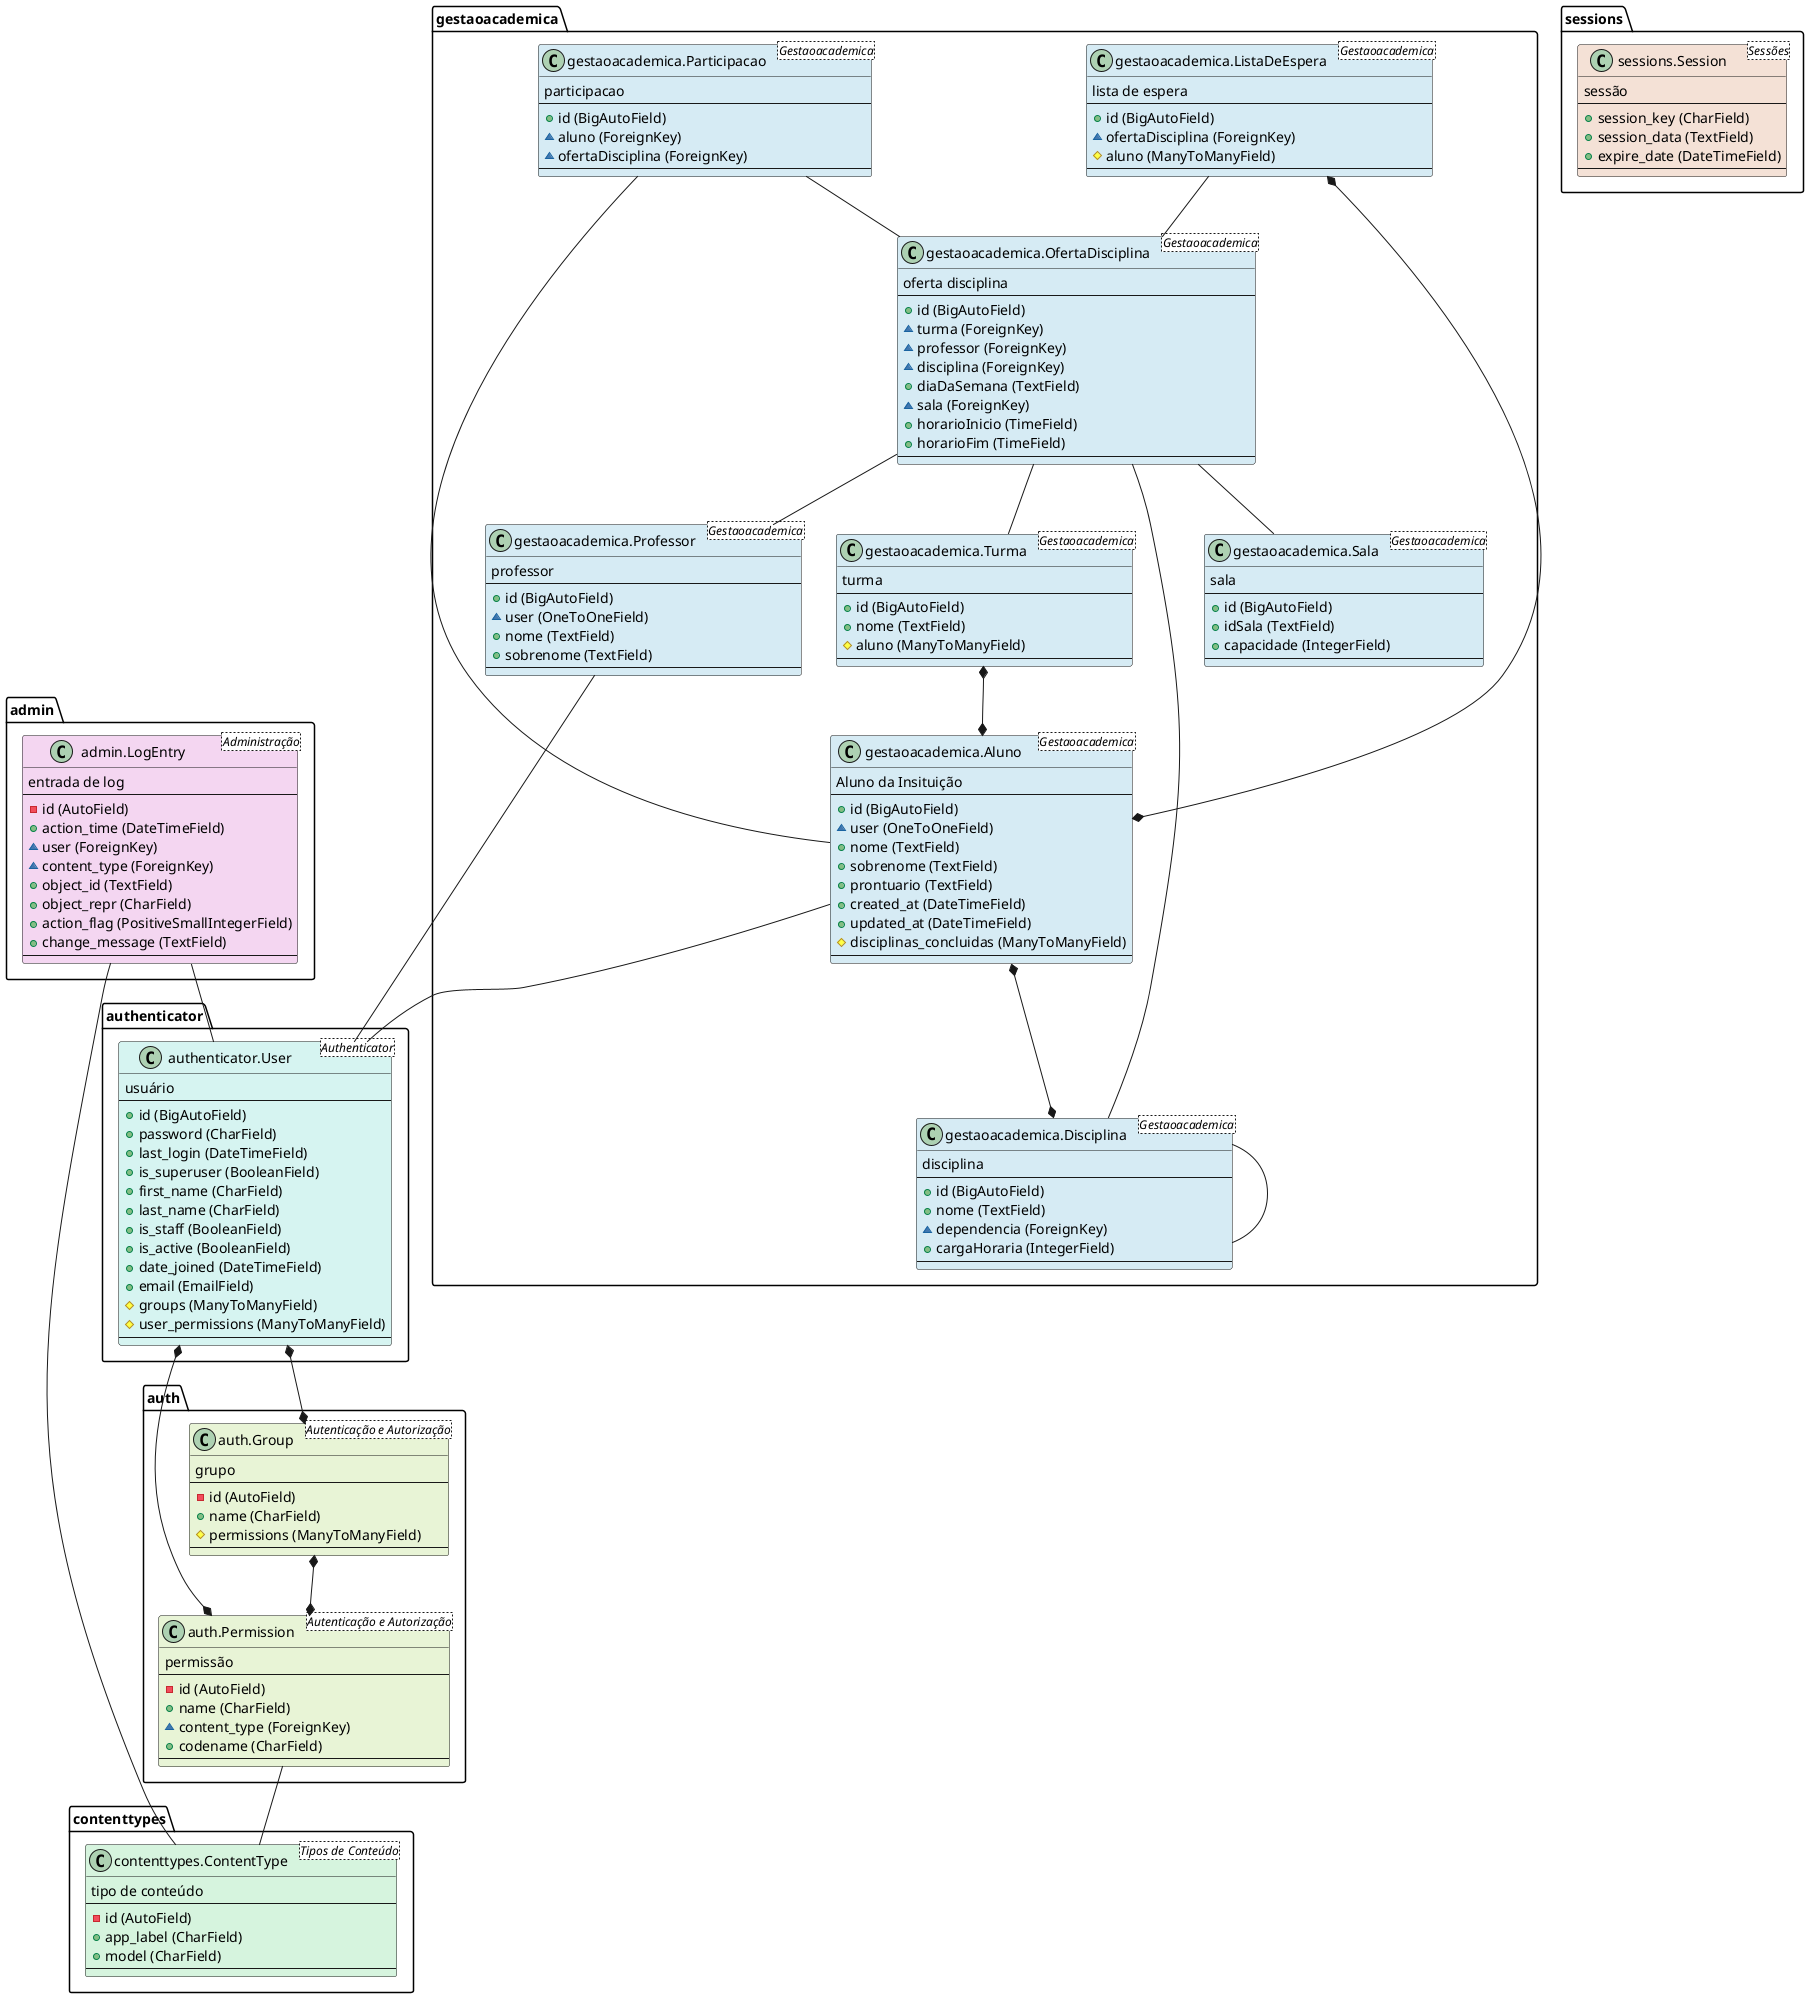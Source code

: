 @startuml 
class "authenticator.User <Authenticator>" as authenticator.User #d6f4f1 {
    usuário
    --
    + id (BigAutoField)
    + password (CharField)
    + last_login (DateTimeField)
    + is_superuser (BooleanField)
    + first_name (CharField)
    + last_name (CharField)
    + is_staff (BooleanField)
    + is_active (BooleanField)
    + date_joined (DateTimeField)
    + email (EmailField)
    # groups (ManyToManyField)
    # user_permissions (ManyToManyField)
    --
}
authenticator.User *--* auth.Group
authenticator.User *--* auth.Permission


class "admin.LogEntry <Administração>" as admin.LogEntry #f4d6f1 {
    entrada de log
    --
    - id (AutoField)
    + action_time (DateTimeField)
    ~ user (ForeignKey)
    ~ content_type (ForeignKey)
    + object_id (TextField)
    + object_repr (CharField)
    + action_flag (PositiveSmallIntegerField)
    + change_message (TextField)
    --
}
admin.LogEntry -- authenticator.User
admin.LogEntry -- contenttypes.ContentType


class "auth.Permission <Autenticação e Autorização>" as auth.Permission #e8f4d6 {
    permissão
    --
    - id (AutoField)
    + name (CharField)
    ~ content_type (ForeignKey)
    + codename (CharField)
    --
}
auth.Permission -- contenttypes.ContentType


class "auth.Group <Autenticação e Autorização>" as auth.Group #e8f4d6 {
    grupo
    --
    - id (AutoField)
    + name (CharField)
    # permissions (ManyToManyField)
    --
}
auth.Group *--* auth.Permission


class "contenttypes.ContentType <Tipos de Conteúdo>" as contenttypes.ContentType #d6f4de {
    tipo de conteúdo
    --
    - id (AutoField)
    + app_label (CharField)
    + model (CharField)
    --
}


class "sessions.Session <Sessões>" as sessions.Session #f4e1d6 {
    sessão
    --
    + session_key (CharField)
    + session_data (TextField)
    + expire_date (DateTimeField)
    --
}


class "gestaoacademica.Disciplina <Gestaoacademica>" as gestaoacademica.Disciplina #d6ebf4 {
    disciplina
    --
    + id (BigAutoField)
    + nome (TextField)
    ~ dependencia (ForeignKey)
    + cargaHoraria (IntegerField)
    --
}
gestaoacademica.Disciplina -- gestaoacademica.Disciplina


class "gestaoacademica.Aluno <Gestaoacademica>" as gestaoacademica.Aluno #d6ebf4 {
    Aluno da Insituição
    --
    + id (BigAutoField)
    ~ user (OneToOneField)
    + nome (TextField)
    + sobrenome (TextField)
    + prontuario (TextField)
    + created_at (DateTimeField)
    + updated_at (DateTimeField)
    # disciplinas_concluidas (ManyToManyField)
    --
}
gestaoacademica.Aluno -- authenticator.User
gestaoacademica.Aluno *--* gestaoacademica.Disciplina


class "gestaoacademica.Professor <Gestaoacademica>" as gestaoacademica.Professor #d6ebf4 {
    professor
    --
    + id (BigAutoField)
    ~ user (OneToOneField)
    + nome (TextField)
    + sobrenome (TextField)
    --
}
gestaoacademica.Professor -- authenticator.User


class "gestaoacademica.Turma <Gestaoacademica>" as gestaoacademica.Turma #d6ebf4 {
    turma
    --
    + id (BigAutoField)
    + nome (TextField)
    # aluno (ManyToManyField)
    --
}
gestaoacademica.Turma *--* gestaoacademica.Aluno


class "gestaoacademica.Sala <Gestaoacademica>" as gestaoacademica.Sala #d6ebf4 {
    sala
    --
    + id (BigAutoField)
    + idSala (TextField)
    + capacidade (IntegerField)
    --
}


class "gestaoacademica.OfertaDisciplina <Gestaoacademica>" as gestaoacademica.OfertaDisciplina #d6ebf4 {
    oferta disciplina
    --
    + id (BigAutoField)
    ~ turma (ForeignKey)
    ~ professor (ForeignKey)
    ~ disciplina (ForeignKey)
    + diaDaSemana (TextField)
    ~ sala (ForeignKey)
    + horarioInicio (TimeField)
    + horarioFim (TimeField)
    --
}
gestaoacademica.OfertaDisciplina -- gestaoacademica.Turma
gestaoacademica.OfertaDisciplina -- gestaoacademica.Professor
gestaoacademica.OfertaDisciplina -- gestaoacademica.Disciplina
gestaoacademica.OfertaDisciplina -- gestaoacademica.Sala


class "gestaoacademica.Participacao <Gestaoacademica>" as gestaoacademica.Participacao #d6ebf4 {
    participacao
    --
    + id (BigAutoField)
    ~ aluno (ForeignKey)
    ~ ofertaDisciplina (ForeignKey)
    --
}
gestaoacademica.Participacao -- gestaoacademica.Aluno
gestaoacademica.Participacao -- gestaoacademica.OfertaDisciplina


class "gestaoacademica.ListaDeEspera <Gestaoacademica>" as gestaoacademica.ListaDeEspera #d6ebf4 {
    lista de espera
    --
    + id (BigAutoField)
    ~ ofertaDisciplina (ForeignKey)
    # aluno (ManyToManyField)
    --
}
gestaoacademica.ListaDeEspera -- gestaoacademica.OfertaDisciplina
gestaoacademica.ListaDeEspera *--* gestaoacademica.Aluno


@enduml
